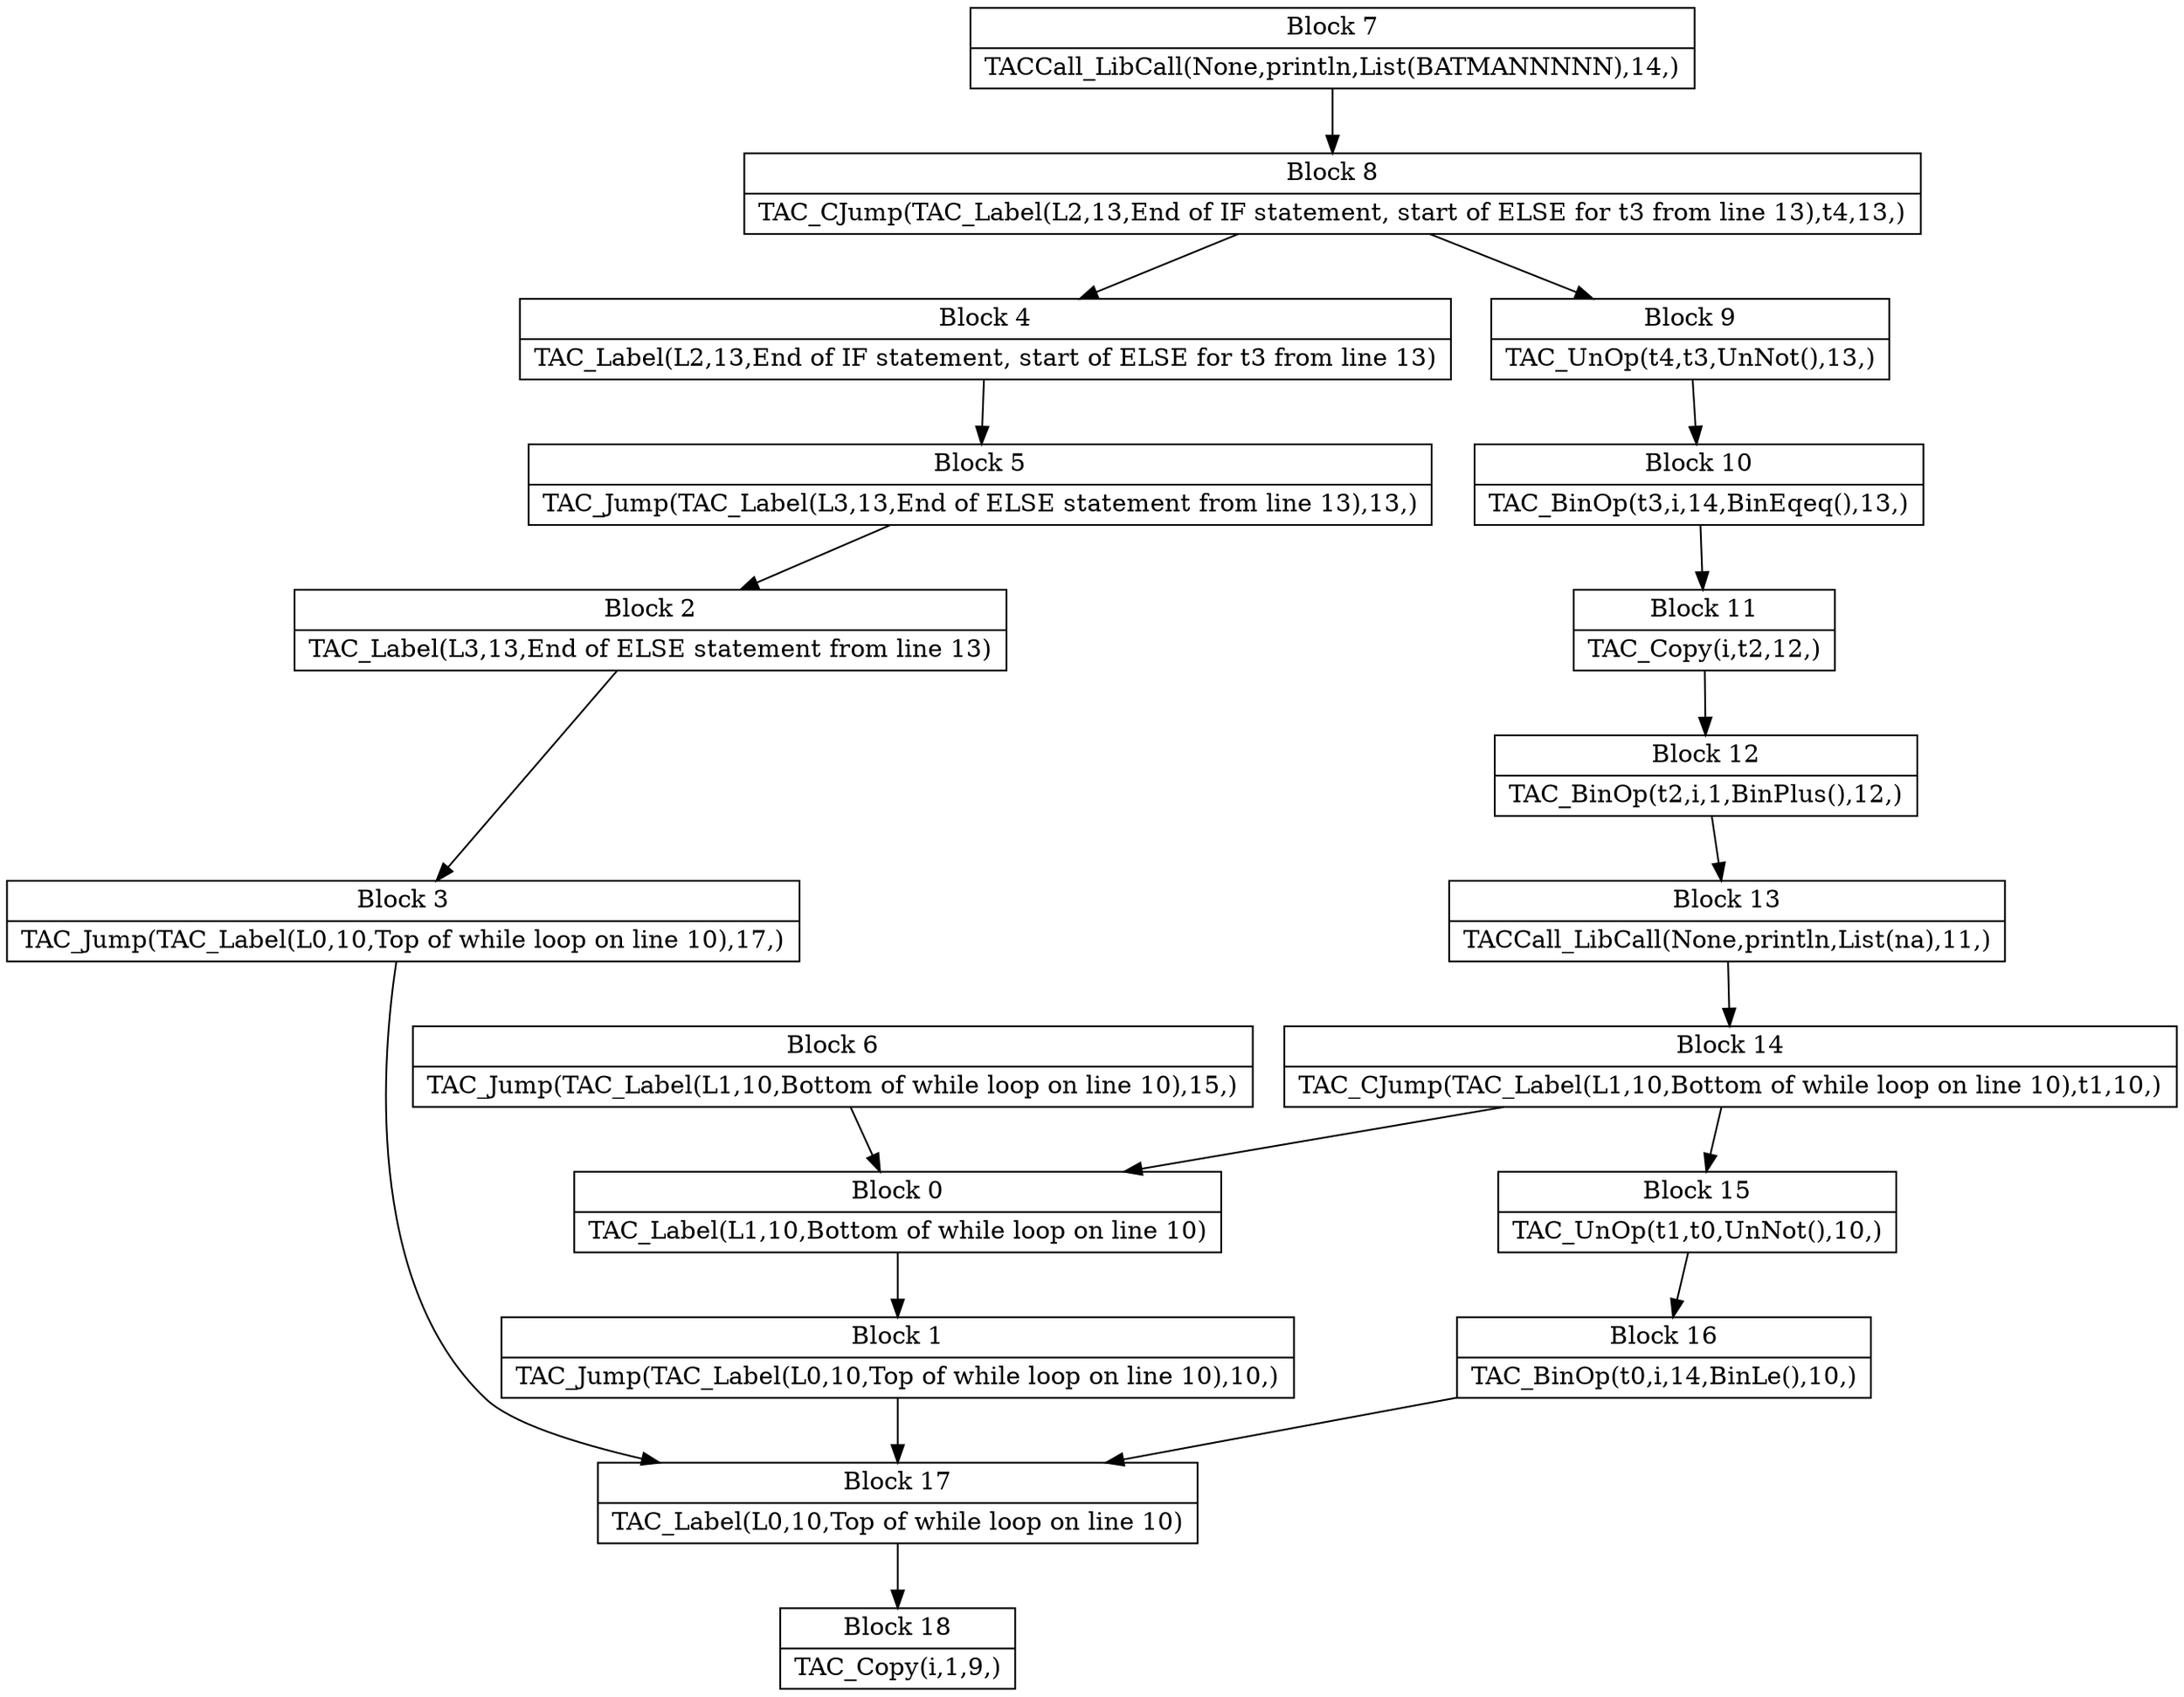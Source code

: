 digraph G {
   node [shape=record];
B0[label="{Block 0|TAC_Label(L1,10,Bottom of while loop on line 10)\n}"];
B1[label="{Block 1|TAC_Jump(TAC_Label(L0,10,Top of while loop on line 10),10,)\n}"];
B2[label="{Block 2|TAC_Label(L3,13,End of ELSE statement from line 13)\n}"];
B3[label="{Block 3|TAC_Jump(TAC_Label(L0,10,Top of while loop on line 10),17,)\n}"];
B4[label="{Block 4|TAC_Label(L2,13,End of IF statement, start of ELSE for t3 from line 13)\n}"];
B5[label="{Block 5|TAC_Jump(TAC_Label(L3,13,End of ELSE statement from line 13),13,)\n}"];
B6[label="{Block 6|TAC_Jump(TAC_Label(L1,10,Bottom of while loop on line 10),15,)\n}"];
B7[label="{Block 7|TACCall_LibCall(None,println,List(BATMANNNNN),14,)\n}"];
B8[label="{Block 8|TAC_CJump(TAC_Label(L2,13,End of IF statement, start of ELSE for t3 from line 13),t4,13,)\n}"];
B9[label="{Block 9|TAC_UnOp(t4,t3,UnNot(),13,)\n}"];
B10[label="{Block 10|TAC_BinOp(t3,i,14,BinEqeq(),13,)\n}"];
B11[label="{Block 11|TAC_Copy(i,t2,12,)\n}"];
B12[label="{Block 12|TAC_BinOp(t2,i,1,BinPlus(),12,)\n}"];
B13[label="{Block 13|TACCall_LibCall(None,println,List(na),11,)\n}"];
B14[label="{Block 14|TAC_CJump(TAC_Label(L1,10,Bottom of while loop on line 10),t1,10,)\n}"];
B15[label="{Block 15|TAC_UnOp(t1,t0,UnNot(),10,)\n}"];
B16[label="{Block 16|TAC_BinOp(t0,i,14,BinLe(),10,)\n}"];
B17[label="{Block 17|TAC_Label(L0,10,Top of while loop on line 10)\n}"];
B18[label="{Block 18|TAC_Copy(i,1,9,)\n}"];
B0 -> B1;
B1 -> B17;
B2 -> B3;
B3 -> B17;
B4 -> B5;
B5 -> B2;
B6 -> B0;
B7 -> B8;
B8 -> B9;
B8 -> B4;
B9 -> B10;
B10 -> B11;
B11 -> B12;
B12 -> B13;
B13 -> B14;
B14 -> B15;
B14 -> B0;
B15 -> B16;
B16 -> B17;
B17 -> B18;
}
